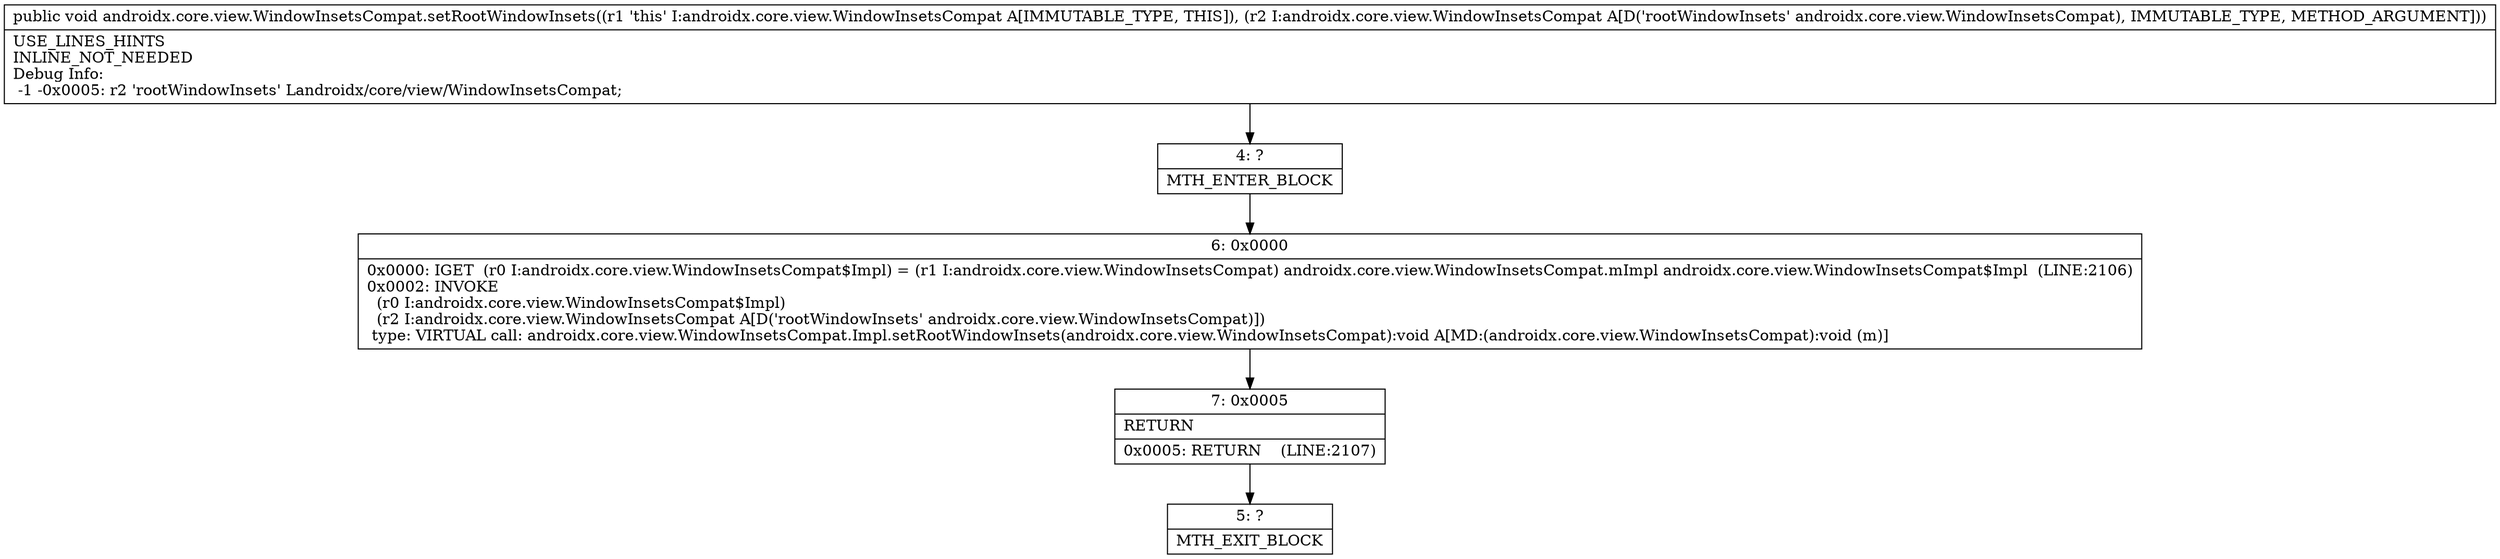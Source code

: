 digraph "CFG forandroidx.core.view.WindowInsetsCompat.setRootWindowInsets(Landroidx\/core\/view\/WindowInsetsCompat;)V" {
Node_4 [shape=record,label="{4\:\ ?|MTH_ENTER_BLOCK\l}"];
Node_6 [shape=record,label="{6\:\ 0x0000|0x0000: IGET  (r0 I:androidx.core.view.WindowInsetsCompat$Impl) = (r1 I:androidx.core.view.WindowInsetsCompat) androidx.core.view.WindowInsetsCompat.mImpl androidx.core.view.WindowInsetsCompat$Impl  (LINE:2106)\l0x0002: INVOKE  \l  (r0 I:androidx.core.view.WindowInsetsCompat$Impl)\l  (r2 I:androidx.core.view.WindowInsetsCompat A[D('rootWindowInsets' androidx.core.view.WindowInsetsCompat)])\l type: VIRTUAL call: androidx.core.view.WindowInsetsCompat.Impl.setRootWindowInsets(androidx.core.view.WindowInsetsCompat):void A[MD:(androidx.core.view.WindowInsetsCompat):void (m)]\l}"];
Node_7 [shape=record,label="{7\:\ 0x0005|RETURN\l|0x0005: RETURN    (LINE:2107)\l}"];
Node_5 [shape=record,label="{5\:\ ?|MTH_EXIT_BLOCK\l}"];
MethodNode[shape=record,label="{public void androidx.core.view.WindowInsetsCompat.setRootWindowInsets((r1 'this' I:androidx.core.view.WindowInsetsCompat A[IMMUTABLE_TYPE, THIS]), (r2 I:androidx.core.view.WindowInsetsCompat A[D('rootWindowInsets' androidx.core.view.WindowInsetsCompat), IMMUTABLE_TYPE, METHOD_ARGUMENT]))  | USE_LINES_HINTS\lINLINE_NOT_NEEDED\lDebug Info:\l  \-1 \-0x0005: r2 'rootWindowInsets' Landroidx\/core\/view\/WindowInsetsCompat;\l}"];
MethodNode -> Node_4;Node_4 -> Node_6;
Node_6 -> Node_7;
Node_7 -> Node_5;
}

